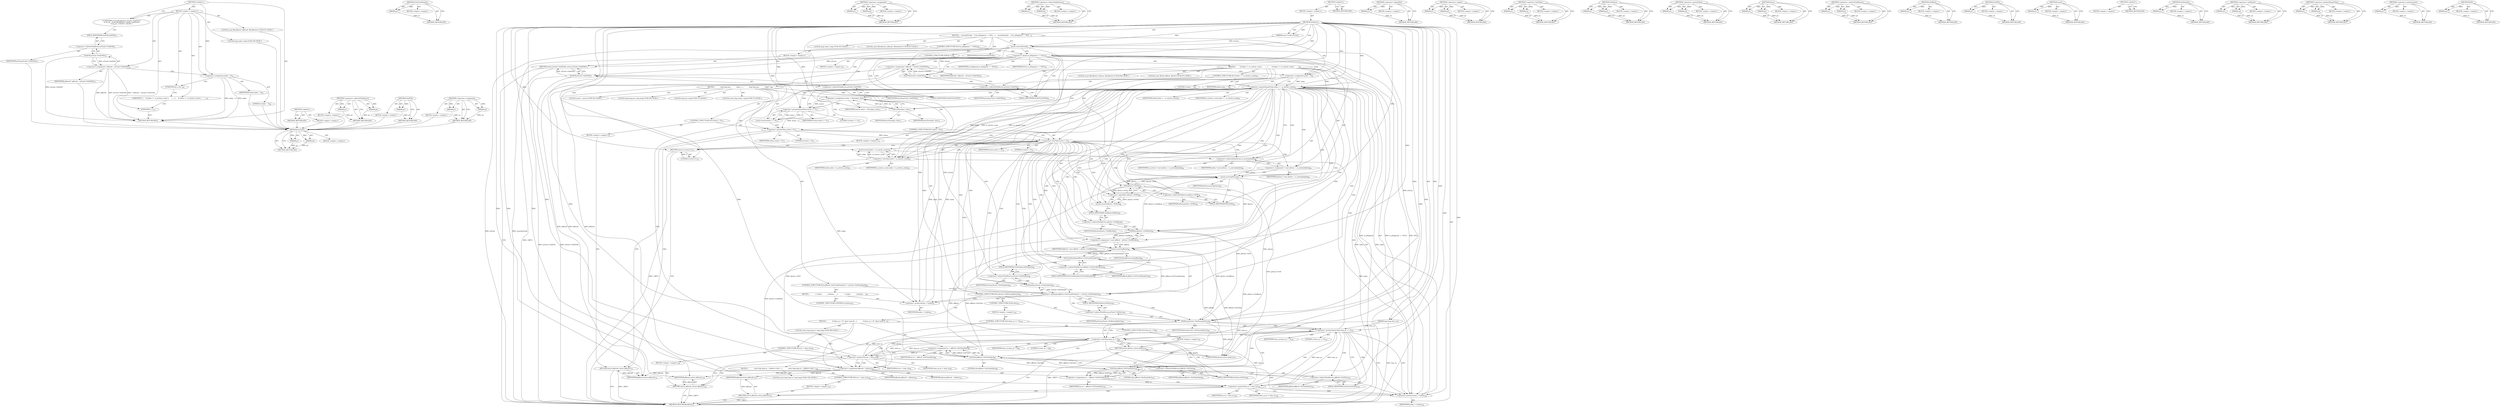 digraph "&lt;operator&gt;.assignment" {
vulnerable_280 [label=<(METHOD,GetTime)>];
vulnerable_281 [label=<(PARAM,p1)>];
vulnerable_282 [label=<(PARAM,p2)>];
vulnerable_283 [label=<(BLOCK,&lt;empty&gt;,&lt;empty&gt;)>];
vulnerable_284 [label=<(METHOD_RETURN,ANY)>];
vulnerable_263 [label=<(METHOD,GetTrackNumber)>];
vulnerable_264 [label=<(PARAM,p1)>];
vulnerable_265 [label=<(BLOCK,&lt;empty&gt;,&lt;empty&gt;)>];
vulnerable_266 [label=<(METHOD_RETURN,ANY)>];
vulnerable_216 [label=<(METHOD,&lt;operator&gt;.assignment)>];
vulnerable_217 [label=<(PARAM,p1)>];
vulnerable_218 [label=<(PARAM,p2)>];
vulnerable_219 [label=<(BLOCK,&lt;empty&gt;,&lt;empty&gt;)>];
vulnerable_220 [label=<(METHOD_RETURN,ANY)>];
vulnerable_241 [label=<(METHOD,&lt;operator&gt;.indirectIndexAccess)>];
vulnerable_242 [label=<(PARAM,p1)>];
vulnerable_243 [label=<(PARAM,p2)>];
vulnerable_244 [label=<(BLOCK,&lt;empty&gt;,&lt;empty&gt;)>];
vulnerable_245 [label=<(METHOD_RETURN,ANY)>];
vulnerable_6 [label=<(METHOD,&lt;global&gt;)<SUB>1</SUB>>];
vulnerable_7 [label=<(BLOCK,&lt;empty&gt;,&lt;empty&gt;)<SUB>1</SUB>>];
vulnerable_8 [label=<(METHOD,GetEntry)<SUB>1</SUB>>];
vulnerable_9 [label=<(PARAM,const Track* pTrack)<SUB>2</SUB>>];
vulnerable_10 [label=<(PARAM,long long time_ns)<SUB>3</SUB>>];
vulnerable_11 [label=<(BLOCK,{
    assert(pTrack);
    if (m_pSegment == NUL...,{
    assert(pTrack);
    if (m_pSegment == NUL...)<SUB>4</SUB>>];
vulnerable_12 [label=<(assert,assert(pTrack))<SUB>5</SUB>>];
vulnerable_13 [label=<(IDENTIFIER,pTrack,assert(pTrack))<SUB>5</SUB>>];
vulnerable_14 [label=<(CONTROL_STRUCTURE,IF,if (m_pSegment == NULL))<SUB>6</SUB>>];
vulnerable_15 [label=<(&lt;operator&gt;.equals,m_pSegment == NULL)<SUB>6</SUB>>];
vulnerable_16 [label=<(IDENTIFIER,m_pSegment,m_pSegment == NULL)<SUB>6</SUB>>];
vulnerable_17 [label=<(IDENTIFIER,NULL,m_pSegment == NULL)<SUB>6</SUB>>];
vulnerable_18 [label=<(BLOCK,&lt;empty&gt;,&lt;empty&gt;)<SUB>7</SUB>>];
vulnerable_19 [label=<(RETURN,return pTrack-&gt;GetEOS();,return pTrack-&gt;GetEOS();)<SUB>7</SUB>>];
vulnerable_20 [label=<(GetEOS,pTrack-&gt;GetEOS())<SUB>7</SUB>>];
vulnerable_21 [label=<(&lt;operator&gt;.indirectFieldAccess,pTrack-&gt;GetEOS)<SUB>7</SUB>>];
vulnerable_22 [label=<(IDENTIFIER,pTrack,pTrack-&gt;GetEOS())<SUB>7</SUB>>];
vulnerable_23 [label=<(FIELD_IDENTIFIER,GetEOS,GetEOS)<SUB>7</SUB>>];
vulnerable_24 [label="<(LOCAL,const BlockEntry* pResult: BlockEntry*)<SUB>61</SUB>>"];
vulnerable_25 [label=<(&lt;operator&gt;.assignment,* pResult = pTrack-&gt;GetEOS())<SUB>61</SUB>>];
vulnerable_26 [label=<(IDENTIFIER,pResult,* pResult = pTrack-&gt;GetEOS())<SUB>61</SUB>>];
vulnerable_27 [label=<(GetEOS,pTrack-&gt;GetEOS())<SUB>61</SUB>>];
vulnerable_28 [label=<(&lt;operator&gt;.indirectFieldAccess,pTrack-&gt;GetEOS)<SUB>61</SUB>>];
vulnerable_29 [label=<(IDENTIFIER,pTrack,pTrack-&gt;GetEOS())<SUB>61</SUB>>];
vulnerable_30 [label=<(FIELD_IDENTIFIER,GetEOS,GetEOS)<SUB>61</SUB>>];
vulnerable_31 [label="<(LOCAL,long index: long)<SUB>63</SUB>>"];
vulnerable_32 [label=<(&lt;operator&gt;.assignment,index = 0)<SUB>63</SUB>>];
vulnerable_33 [label=<(IDENTIFIER,index,index = 0)<SUB>63</SUB>>];
vulnerable_34 [label=<(LITERAL,0,index = 0)<SUB>63</SUB>>];
vulnerable_35 [label=<(CONTROL_STRUCTURE,FOR,for (;;))<SUB>65</SUB>>];
vulnerable_36 [label=<(BLOCK,&lt;empty&gt;,&lt;empty&gt;)<SUB>65</SUB>>];
vulnerable_37 [label=<(BLOCK,{
        if (index &gt;= m_entries_count)
       ...,{
        if (index &gt;= m_entries_count)
       ...)<SUB>66</SUB>>];
vulnerable_38 [label=<(CONTROL_STRUCTURE,IF,if (index &gt;= m_entries_count))<SUB>67</SUB>>];
vulnerable_39 [label=<(&lt;operator&gt;.greaterEqualsThan,index &gt;= m_entries_count)<SUB>67</SUB>>];
vulnerable_40 [label=<(IDENTIFIER,index,index &gt;= m_entries_count)<SUB>67</SUB>>];
vulnerable_41 [label=<(IDENTIFIER,m_entries_count,index &gt;= m_entries_count)<SUB>67</SUB>>];
vulnerable_42 [label=<(BLOCK,{
            long long pos;
            long l...,{
            long long pos;
            long l...)<SUB>68</SUB>>];
vulnerable_43 [label="<(LOCAL,long long pos: long long)<SUB>69</SUB>>"];
vulnerable_44 [label="<(LOCAL,long len: long)<SUB>70</SUB>>"];
vulnerable_45 [label="<(LOCAL,const long status: long)<SUB>72</SUB>>"];
vulnerable_46 [label=<(&lt;operator&gt;.assignment,status = Parse(pos, len))<SUB>72</SUB>>];
vulnerable_47 [label=<(IDENTIFIER,status,status = Parse(pos, len))<SUB>72</SUB>>];
vulnerable_48 [label=<(Parse,Parse(pos, len))<SUB>72</SUB>>];
vulnerable_49 [label=<(IDENTIFIER,pos,Parse(pos, len))<SUB>72</SUB>>];
vulnerable_50 [label=<(IDENTIFIER,len,Parse(pos, len))<SUB>72</SUB>>];
vulnerable_51 [label=<(assert,assert(status &gt;= 0))<SUB>73</SUB>>];
vulnerable_52 [label=<(&lt;operator&gt;.greaterEqualsThan,status &gt;= 0)<SUB>73</SUB>>];
vulnerable_53 [label=<(IDENTIFIER,status,status &gt;= 0)<SUB>73</SUB>>];
vulnerable_54 [label=<(LITERAL,0,status &gt;= 0)<SUB>73</SUB>>];
vulnerable_55 [label=<(CONTROL_STRUCTURE,IF,if (status &gt; 0))<SUB>75</SUB>>];
vulnerable_56 [label=<(&lt;operator&gt;.greaterThan,status &gt; 0)<SUB>75</SUB>>];
vulnerable_57 [label=<(IDENTIFIER,status,status &gt; 0)<SUB>75</SUB>>];
vulnerable_58 [label=<(LITERAL,0,status &gt; 0)<SUB>75</SUB>>];
vulnerable_59 [label=<(BLOCK,&lt;empty&gt;,&lt;empty&gt;)<SUB>76</SUB>>];
vulnerable_60 [label=<(RETURN,return pResult;,return pResult;)<SUB>76</SUB>>];
vulnerable_61 [label=<(IDENTIFIER,pResult,return pResult;)<SUB>76</SUB>>];
vulnerable_62 [label=<(CONTROL_STRUCTURE,IF,if (status &lt; 0))<SUB>78</SUB>>];
vulnerable_63 [label=<(&lt;operator&gt;.lessThan,status &lt; 0)<SUB>78</SUB>>];
vulnerable_64 [label=<(IDENTIFIER,status,status &lt; 0)<SUB>78</SUB>>];
vulnerable_65 [label=<(LITERAL,0,status &lt; 0)<SUB>78</SUB>>];
vulnerable_66 [label=<(BLOCK,&lt;empty&gt;,&lt;empty&gt;)<SUB>79</SUB>>];
vulnerable_67 [label=<(RETURN,return 0;,return 0;)<SUB>79</SUB>>];
vulnerable_68 [label=<(LITERAL,0,return 0;)<SUB>79</SUB>>];
vulnerable_69 [label="<(LOCAL,assert : assert)<SUB>81</SUB>>"];
vulnerable_70 [label=<(assert,assert(index &lt; m_entries_count))<SUB>82</SUB>>];
vulnerable_71 [label=<(&lt;operator&gt;.lessThan,index &lt; m_entries_count)<SUB>82</SUB>>];
vulnerable_72 [label=<(IDENTIFIER,index,index &lt; m_entries_count)<SUB>82</SUB>>];
vulnerable_73 [label=<(IDENTIFIER,m_entries_count,index &lt; m_entries_count)<SUB>82</SUB>>];
vulnerable_74 [label="<(LOCAL,const BlockEntry* pEntry: BlockEntry*)<SUB>84</SUB>>"];
vulnerable_75 [label=<(&lt;operator&gt;.assignment,* const pEntry = m_entries[index])<SUB>84</SUB>>];
vulnerable_76 [label=<(IDENTIFIER,pEntry,* const pEntry = m_entries[index])<SUB>84</SUB>>];
vulnerable_77 [label=<(&lt;operator&gt;.indirectIndexAccess,m_entries[index])<SUB>84</SUB>>];
vulnerable_78 [label=<(IDENTIFIER,m_entries,* const pEntry = m_entries[index])<SUB>84</SUB>>];
vulnerable_79 [label=<(IDENTIFIER,index,* const pEntry = m_entries[index])<SUB>84</SUB>>];
vulnerable_80 [label=<(assert,assert(pEntry))<SUB>85</SUB>>];
vulnerable_81 [label=<(IDENTIFIER,pEntry,assert(pEntry))<SUB>85</SUB>>];
vulnerable_82 [label=<(assert,assert(!pEntry-&gt;EOS()))<SUB>86</SUB>>];
vulnerable_83 [label=<(&lt;operator&gt;.logicalNot,!pEntry-&gt;EOS())<SUB>86</SUB>>];
vulnerable_84 [label=<(EOS,pEntry-&gt;EOS())<SUB>86</SUB>>];
vulnerable_85 [label=<(&lt;operator&gt;.indirectFieldAccess,pEntry-&gt;EOS)<SUB>86</SUB>>];
vulnerable_86 [label=<(IDENTIFIER,pEntry,pEntry-&gt;EOS())<SUB>86</SUB>>];
vulnerable_87 [label=<(FIELD_IDENTIFIER,EOS,EOS)<SUB>86</SUB>>];
vulnerable_88 [label="<(LOCAL,const Block* pBlock: Block*)<SUB>87</SUB>>"];
vulnerable_89 [label=<(&lt;operator&gt;.assignment,* const pBlock = pEntry-&gt;GetBlock())<SUB>87</SUB>>];
vulnerable_90 [label=<(IDENTIFIER,pBlock,* const pBlock = pEntry-&gt;GetBlock())<SUB>87</SUB>>];
vulnerable_91 [label=<(GetBlock,pEntry-&gt;GetBlock())<SUB>87</SUB>>];
vulnerable_92 [label=<(&lt;operator&gt;.indirectFieldAccess,pEntry-&gt;GetBlock)<SUB>87</SUB>>];
vulnerable_93 [label=<(IDENTIFIER,pEntry,pEntry-&gt;GetBlock())<SUB>87</SUB>>];
vulnerable_94 [label=<(FIELD_IDENTIFIER,GetBlock,GetBlock)<SUB>87</SUB>>];
vulnerable_95 [label=<(assert,assert(pBlock))<SUB>88</SUB>>];
vulnerable_96 [label=<(IDENTIFIER,pBlock,assert(pBlock))<SUB>88</SUB>>];
vulnerable_97 [label=<(CONTROL_STRUCTURE,IF,if (pBlock-&gt;GetTrackNumber() != pTrack-&gt;GetNumber()))<SUB>89</SUB>>];
vulnerable_98 [label=<(&lt;operator&gt;.notEquals,pBlock-&gt;GetTrackNumber() != pTrack-&gt;GetNumber())<SUB>89</SUB>>];
vulnerable_99 [label=<(GetTrackNumber,pBlock-&gt;GetTrackNumber())<SUB>89</SUB>>];
vulnerable_100 [label=<(&lt;operator&gt;.indirectFieldAccess,pBlock-&gt;GetTrackNumber)<SUB>89</SUB>>];
vulnerable_101 [label=<(IDENTIFIER,pBlock,pBlock-&gt;GetTrackNumber())<SUB>89</SUB>>];
vulnerable_102 [label=<(FIELD_IDENTIFIER,GetTrackNumber,GetTrackNumber)<SUB>89</SUB>>];
vulnerable_103 [label=<(GetNumber,pTrack-&gt;GetNumber())<SUB>89</SUB>>];
vulnerable_104 [label=<(&lt;operator&gt;.indirectFieldAccess,pTrack-&gt;GetNumber)<SUB>89</SUB>>];
vulnerable_105 [label=<(IDENTIFIER,pTrack,pTrack-&gt;GetNumber())<SUB>89</SUB>>];
vulnerable_106 [label=<(FIELD_IDENTIFIER,GetNumber,GetNumber)<SUB>89</SUB>>];
vulnerable_107 [label=<(BLOCK,{
            ++index;
            continue;
  ...,{
            ++index;
            continue;
  ...)<SUB>90</SUB>>];
vulnerable_108 [label=<(&lt;operator&gt;.preIncrement,++index)<SUB>91</SUB>>];
vulnerable_109 [label=<(IDENTIFIER,index,++index)<SUB>91</SUB>>];
vulnerable_110 [label=<(CONTROL_STRUCTURE,CONTINUE,continue;)<SUB>92</SUB>>];
vulnerable_111 [label=<(CONTROL_STRUCTURE,IF,if (pTrack-&gt;VetEntry(pEntry)))<SUB>94</SUB>>];
vulnerable_112 [label=<(VetEntry,pTrack-&gt;VetEntry(pEntry))<SUB>94</SUB>>];
vulnerable_113 [label=<(&lt;operator&gt;.indirectFieldAccess,pTrack-&gt;VetEntry)<SUB>94</SUB>>];
vulnerable_114 [label=<(IDENTIFIER,pTrack,pTrack-&gt;VetEntry(pEntry))<SUB>94</SUB>>];
vulnerable_115 [label=<(FIELD_IDENTIFIER,VetEntry,VetEntry)<SUB>94</SUB>>];
vulnerable_116 [label=<(IDENTIFIER,pEntry,pTrack-&gt;VetEntry(pEntry))<SUB>94</SUB>>];
vulnerable_117 [label=<(BLOCK,{
            if (time_ns &lt; 0)  //just want fir...,{
            if (time_ns &lt; 0)  //just want fir...)<SUB>95</SUB>>];
vulnerable_118 [label=<(CONTROL_STRUCTURE,IF,if (time_ns &lt; 0))<SUB>96</SUB>>];
vulnerable_119 [label=<(&lt;operator&gt;.lessThan,time_ns &lt; 0)<SUB>96</SUB>>];
vulnerable_120 [label=<(IDENTIFIER,time_ns,time_ns &lt; 0)<SUB>96</SUB>>];
vulnerable_121 [label=<(LITERAL,0,time_ns &lt; 0)<SUB>96</SUB>>];
vulnerable_122 [label=<(BLOCK,&lt;empty&gt;,&lt;empty&gt;)<SUB>97</SUB>>];
vulnerable_123 [label=<(RETURN,return pEntry;,return pEntry;)<SUB>97</SUB>>];
vulnerable_124 [label=<(IDENTIFIER,pEntry,return pEntry;)<SUB>97</SUB>>];
vulnerable_125 [label="<(LOCAL,const long long ns: long long)<SUB>98</SUB>>"];
vulnerable_126 [label=<(&lt;operator&gt;.assignment,ns = pBlock-&gt;GetTime(this))<SUB>98</SUB>>];
vulnerable_127 [label=<(IDENTIFIER,ns,ns = pBlock-&gt;GetTime(this))<SUB>98</SUB>>];
vulnerable_128 [label=<(GetTime,pBlock-&gt;GetTime(this))<SUB>98</SUB>>];
vulnerable_129 [label=<(&lt;operator&gt;.indirectFieldAccess,pBlock-&gt;GetTime)<SUB>98</SUB>>];
vulnerable_130 [label=<(IDENTIFIER,pBlock,pBlock-&gt;GetTime(this))<SUB>98</SUB>>];
vulnerable_131 [label=<(FIELD_IDENTIFIER,GetTime,GetTime)<SUB>98</SUB>>];
vulnerable_132 [label=<(LITERAL,this,pBlock-&gt;GetTime(this))<SUB>98</SUB>>];
vulnerable_133 [label=<(CONTROL_STRUCTURE,IF,if (ns &gt; time_ns))<SUB>99</SUB>>];
vulnerable_134 [label=<(&lt;operator&gt;.greaterThan,ns &gt; time_ns)<SUB>99</SUB>>];
vulnerable_135 [label=<(IDENTIFIER,ns,ns &gt; time_ns)<SUB>99</SUB>>];
vulnerable_136 [label=<(IDENTIFIER,time_ns,ns &gt; time_ns)<SUB>99</SUB>>];
vulnerable_137 [label=<(BLOCK,&lt;empty&gt;,&lt;empty&gt;)<SUB>100</SUB>>];
vulnerable_138 [label=<(RETURN,return pResult;,return pResult;)<SUB>100</SUB>>];
vulnerable_139 [label=<(IDENTIFIER,pResult,return pResult;)<SUB>100</SUB>>];
vulnerable_140 [label=<(&lt;operator&gt;.assignment,pResult = pEntry)<SUB>101</SUB>>];
vulnerable_141 [label=<(IDENTIFIER,pResult,pResult = pEntry)<SUB>101</SUB>>];
vulnerable_142 [label=<(IDENTIFIER,pEntry,pResult = pEntry)<SUB>101</SUB>>];
vulnerable_143 [label=<(CONTROL_STRUCTURE,ELSE,else)<SUB>103</SUB>>];
vulnerable_144 [label=<(BLOCK,&lt;empty&gt;,&lt;empty&gt;)<SUB>103</SUB>>];
vulnerable_145 [label=<(CONTROL_STRUCTURE,IF,if (time_ns &gt;= 0))<SUB>103</SUB>>];
vulnerable_146 [label=<(&lt;operator&gt;.greaterEqualsThan,time_ns &gt;= 0)<SUB>103</SUB>>];
vulnerable_147 [label=<(IDENTIFIER,time_ns,time_ns &gt;= 0)<SUB>103</SUB>>];
vulnerable_148 [label=<(LITERAL,0,time_ns &gt;= 0)<SUB>103</SUB>>];
vulnerable_149 [label=<(BLOCK,{
            const long long ns = pBlock-&gt;GetT...,{
            const long long ns = pBlock-&gt;GetT...)<SUB>104</SUB>>];
vulnerable_150 [label="<(LOCAL,const long long ns: long long)<SUB>105</SUB>>"];
vulnerable_151 [label=<(&lt;operator&gt;.assignment,ns = pBlock-&gt;GetTime(this))<SUB>105</SUB>>];
vulnerable_152 [label=<(IDENTIFIER,ns,ns = pBlock-&gt;GetTime(this))<SUB>105</SUB>>];
vulnerable_153 [label=<(GetTime,pBlock-&gt;GetTime(this))<SUB>105</SUB>>];
vulnerable_154 [label=<(&lt;operator&gt;.indirectFieldAccess,pBlock-&gt;GetTime)<SUB>105</SUB>>];
vulnerable_155 [label=<(IDENTIFIER,pBlock,pBlock-&gt;GetTime(this))<SUB>105</SUB>>];
vulnerable_156 [label=<(FIELD_IDENTIFIER,GetTime,GetTime)<SUB>105</SUB>>];
vulnerable_157 [label=<(LITERAL,this,pBlock-&gt;GetTime(this))<SUB>105</SUB>>];
vulnerable_158 [label=<(CONTROL_STRUCTURE,IF,if (ns &gt; time_ns))<SUB>106</SUB>>];
vulnerable_159 [label=<(&lt;operator&gt;.greaterThan,ns &gt; time_ns)<SUB>106</SUB>>];
vulnerable_160 [label=<(IDENTIFIER,ns,ns &gt; time_ns)<SUB>106</SUB>>];
vulnerable_161 [label=<(IDENTIFIER,time_ns,ns &gt; time_ns)<SUB>106</SUB>>];
vulnerable_162 [label=<(BLOCK,&lt;empty&gt;,&lt;empty&gt;)<SUB>107</SUB>>];
vulnerable_163 [label=<(RETURN,return pResult;,return pResult;)<SUB>107</SUB>>];
vulnerable_164 [label=<(IDENTIFIER,pResult,return pResult;)<SUB>107</SUB>>];
vulnerable_165 [label=<(&lt;operator&gt;.preIncrement,++index)<SUB>109</SUB>>];
vulnerable_166 [label=<(IDENTIFIER,index,++index)<SUB>109</SUB>>];
vulnerable_167 [label=<(METHOD_RETURN,BlockEntry)<SUB>1</SUB>>];
vulnerable_169 [label=<(METHOD_RETURN,ANY)<SUB>1</SUB>>];
vulnerable_246 [label=<(METHOD,&lt;operator&gt;.logicalNot)>];
vulnerable_247 [label=<(PARAM,p1)>];
vulnerable_248 [label=<(BLOCK,&lt;empty&gt;,&lt;empty&gt;)>];
vulnerable_249 [label=<(METHOD_RETURN,ANY)>];
vulnerable_202 [label=<(METHOD,&lt;operator&gt;.equals)>];
vulnerable_203 [label=<(PARAM,p1)>];
vulnerable_204 [label=<(PARAM,p2)>];
vulnerable_205 [label=<(BLOCK,&lt;empty&gt;,&lt;empty&gt;)>];
vulnerable_206 [label=<(METHOD_RETURN,ANY)>];
vulnerable_236 [label=<(METHOD,&lt;operator&gt;.lessThan)>];
vulnerable_237 [label=<(PARAM,p1)>];
vulnerable_238 [label=<(PARAM,p2)>];
vulnerable_239 [label=<(BLOCK,&lt;empty&gt;,&lt;empty&gt;)>];
vulnerable_240 [label=<(METHOD_RETURN,ANY)>];
vulnerable_275 [label=<(METHOD,VetEntry)>];
vulnerable_276 [label=<(PARAM,p1)>];
vulnerable_277 [label=<(PARAM,p2)>];
vulnerable_278 [label=<(BLOCK,&lt;empty&gt;,&lt;empty&gt;)>];
vulnerable_279 [label=<(METHOD_RETURN,ANY)>];
vulnerable_231 [label=<(METHOD,&lt;operator&gt;.greaterThan)>];
vulnerable_232 [label=<(PARAM,p1)>];
vulnerable_233 [label=<(PARAM,p2)>];
vulnerable_234 [label=<(BLOCK,&lt;empty&gt;,&lt;empty&gt;)>];
vulnerable_235 [label=<(METHOD_RETURN,ANY)>];
vulnerable_226 [label=<(METHOD,Parse)>];
vulnerable_227 [label=<(PARAM,p1)>];
vulnerable_228 [label=<(PARAM,p2)>];
vulnerable_229 [label=<(BLOCK,&lt;empty&gt;,&lt;empty&gt;)>];
vulnerable_230 [label=<(METHOD_RETURN,ANY)>];
vulnerable_211 [label=<(METHOD,&lt;operator&gt;.indirectFieldAccess)>];
vulnerable_212 [label=<(PARAM,p1)>];
vulnerable_213 [label=<(PARAM,p2)>];
vulnerable_214 [label=<(BLOCK,&lt;empty&gt;,&lt;empty&gt;)>];
vulnerable_215 [label=<(METHOD_RETURN,ANY)>];
vulnerable_254 [label=<(METHOD,GetBlock)>];
vulnerable_255 [label=<(PARAM,p1)>];
vulnerable_256 [label=<(BLOCK,&lt;empty&gt;,&lt;empty&gt;)>];
vulnerable_257 [label=<(METHOD_RETURN,ANY)>];
vulnerable_207 [label=<(METHOD,GetEOS)>];
vulnerable_208 [label=<(PARAM,p1)>];
vulnerable_209 [label=<(BLOCK,&lt;empty&gt;,&lt;empty&gt;)>];
vulnerable_210 [label=<(METHOD_RETURN,ANY)>];
vulnerable_198 [label=<(METHOD,assert)>];
vulnerable_199 [label=<(PARAM,p1)>];
vulnerable_200 [label=<(BLOCK,&lt;empty&gt;,&lt;empty&gt;)>];
vulnerable_201 [label=<(METHOD_RETURN,ANY)>];
vulnerable_192 [label=<(METHOD,&lt;global&gt;)<SUB>1</SUB>>];
vulnerable_193 [label=<(BLOCK,&lt;empty&gt;,&lt;empty&gt;)>];
vulnerable_194 [label=<(METHOD_RETURN,ANY)>];
vulnerable_267 [label=<(METHOD,GetNumber)>];
vulnerable_268 [label=<(PARAM,p1)>];
vulnerable_269 [label=<(BLOCK,&lt;empty&gt;,&lt;empty&gt;)>];
vulnerable_270 [label=<(METHOD_RETURN,ANY)>];
vulnerable_258 [label=<(METHOD,&lt;operator&gt;.notEquals)>];
vulnerable_259 [label=<(PARAM,p1)>];
vulnerable_260 [label=<(PARAM,p2)>];
vulnerable_261 [label=<(BLOCK,&lt;empty&gt;,&lt;empty&gt;)>];
vulnerable_262 [label=<(METHOD_RETURN,ANY)>];
vulnerable_221 [label=<(METHOD,&lt;operator&gt;.greaterEqualsThan)>];
vulnerable_222 [label=<(PARAM,p1)>];
vulnerable_223 [label=<(PARAM,p2)>];
vulnerable_224 [label=<(BLOCK,&lt;empty&gt;,&lt;empty&gt;)>];
vulnerable_225 [label=<(METHOD_RETURN,ANY)>];
vulnerable_271 [label=<(METHOD,&lt;operator&gt;.preIncrement)>];
vulnerable_272 [label=<(PARAM,p1)>];
vulnerable_273 [label=<(BLOCK,&lt;empty&gt;,&lt;empty&gt;)>];
vulnerable_274 [label=<(METHOD_RETURN,ANY)>];
vulnerable_250 [label=<(METHOD,EOS)>];
vulnerable_251 [label=<(PARAM,p1)>];
vulnerable_252 [label=<(BLOCK,&lt;empty&gt;,&lt;empty&gt;)>];
vulnerable_253 [label=<(METHOD_RETURN,ANY)>];
fixed_6 [label=<(METHOD,&lt;global&gt;)<SUB>1</SUB>>];
fixed_7 [label=<(BLOCK,&lt;empty&gt;,&lt;empty&gt;)<SUB>1</SUB>>];
fixed_8 [label="<(UNKNOWN,const BlockEntry* Cluster::GetEntry(
  if (m_pS...,const BlockEntry* Cluster::GetEntry(
  if (m_pS...)<SUB>1</SUB>>"];
fixed_9 [label="<(LOCAL,const BlockEntry* pResult: BlockEntry*)<SUB>57</SUB>>"];
fixed_10 [label=<(&lt;operator&gt;.assignment,* pResult = pTrack-&gt;GetEOS())<SUB>57</SUB>>];
fixed_11 [label=<(IDENTIFIER,pResult,* pResult = pTrack-&gt;GetEOS())<SUB>57</SUB>>];
fixed_12 [label=<(GetEOS,pTrack-&gt;GetEOS())<SUB>57</SUB>>];
fixed_13 [label=<(&lt;operator&gt;.indirectFieldAccess,pTrack-&gt;GetEOS)<SUB>57</SUB>>];
fixed_14 [label=<(IDENTIFIER,pTrack,pTrack-&gt;GetEOS())<SUB>57</SUB>>];
fixed_15 [label=<(FIELD_IDENTIFIER,GetEOS,GetEOS)<SUB>57</SUB>>];
fixed_16 [label="<(LOCAL,long index: long)<SUB>59</SUB>>"];
fixed_17 [label=<(&lt;operator&gt;.assignment,index = 0)<SUB>59</SUB>>];
fixed_18 [label=<(IDENTIFIER,index,index = 0)<SUB>59</SUB>>];
fixed_19 [label=<(LITERAL,0,index = 0)<SUB>59</SUB>>];
fixed_20 [label=<(UNKNOWN,for (;,for (;)<SUB>61</SUB>>];
fixed_21 [label=<(UNKNOWN,) {
    if (index &gt;= m_entries_count) {
      l...,) {
    if (index &gt;= m_entries_count) {
      l...)<SUB>61</SUB>>];
fixed_22 [label=<(UNKNOWN,},})<SUB>112</SUB>>];
fixed_23 [label=<(METHOD_RETURN,ANY)<SUB>1</SUB>>];
fixed_34 [label=<(METHOD,&lt;global&gt;)<SUB>1</SUB>>];
fixed_35 [label=<(BLOCK,&lt;empty&gt;,&lt;empty&gt;)>];
fixed_36 [label=<(METHOD_RETURN,ANY)>];
fixed_49 [label=<(METHOD,&lt;operator&gt;.indirectFieldAccess)>];
fixed_50 [label=<(PARAM,p1)>];
fixed_51 [label=<(PARAM,p2)>];
fixed_52 [label=<(BLOCK,&lt;empty&gt;,&lt;empty&gt;)>];
fixed_53 [label=<(METHOD_RETURN,ANY)>];
fixed_45 [label=<(METHOD,GetEOS)>];
fixed_46 [label=<(PARAM,p1)>];
fixed_47 [label=<(BLOCK,&lt;empty&gt;,&lt;empty&gt;)>];
fixed_48 [label=<(METHOD_RETURN,ANY)>];
fixed_40 [label=<(METHOD,&lt;operator&gt;.assignment)>];
fixed_41 [label=<(PARAM,p1)>];
fixed_42 [label=<(PARAM,p2)>];
fixed_43 [label=<(BLOCK,&lt;empty&gt;,&lt;empty&gt;)>];
fixed_44 [label=<(METHOD_RETURN,ANY)>];
vulnerable_280 -> vulnerable_281  [key=0, label="AST: "];
vulnerable_280 -> vulnerable_281  [key=1, label="DDG: "];
vulnerable_280 -> vulnerable_283  [key=0, label="AST: "];
vulnerable_280 -> vulnerable_282  [key=0, label="AST: "];
vulnerable_280 -> vulnerable_282  [key=1, label="DDG: "];
vulnerable_280 -> vulnerable_284  [key=0, label="AST: "];
vulnerable_280 -> vulnerable_284  [key=1, label="CFG: "];
vulnerable_281 -> vulnerable_284  [key=0, label="DDG: p1"];
vulnerable_282 -> vulnerable_284  [key=0, label="DDG: p2"];
vulnerable_263 -> vulnerable_264  [key=0, label="AST: "];
vulnerable_263 -> vulnerable_264  [key=1, label="DDG: "];
vulnerable_263 -> vulnerable_265  [key=0, label="AST: "];
vulnerable_263 -> vulnerable_266  [key=0, label="AST: "];
vulnerable_263 -> vulnerable_266  [key=1, label="CFG: "];
vulnerable_264 -> vulnerable_266  [key=0, label="DDG: p1"];
vulnerable_216 -> vulnerable_217  [key=0, label="AST: "];
vulnerable_216 -> vulnerable_217  [key=1, label="DDG: "];
vulnerable_216 -> vulnerable_219  [key=0, label="AST: "];
vulnerable_216 -> vulnerable_218  [key=0, label="AST: "];
vulnerable_216 -> vulnerable_218  [key=1, label="DDG: "];
vulnerable_216 -> vulnerable_220  [key=0, label="AST: "];
vulnerable_216 -> vulnerable_220  [key=1, label="CFG: "];
vulnerable_217 -> vulnerable_220  [key=0, label="DDG: p1"];
vulnerable_218 -> vulnerable_220  [key=0, label="DDG: p2"];
vulnerable_241 -> vulnerable_242  [key=0, label="AST: "];
vulnerable_241 -> vulnerable_242  [key=1, label="DDG: "];
vulnerable_241 -> vulnerable_244  [key=0, label="AST: "];
vulnerable_241 -> vulnerable_243  [key=0, label="AST: "];
vulnerable_241 -> vulnerable_243  [key=1, label="DDG: "];
vulnerable_241 -> vulnerable_245  [key=0, label="AST: "];
vulnerable_241 -> vulnerable_245  [key=1, label="CFG: "];
vulnerable_242 -> vulnerable_245  [key=0, label="DDG: p1"];
vulnerable_243 -> vulnerable_245  [key=0, label="DDG: p2"];
vulnerable_6 -> vulnerable_7  [key=0, label="AST: "];
vulnerable_6 -> vulnerable_169  [key=0, label="AST: "];
vulnerable_6 -> vulnerable_169  [key=1, label="CFG: "];
vulnerable_7 -> vulnerable_8  [key=0, label="AST: "];
vulnerable_8 -> vulnerable_9  [key=0, label="AST: "];
vulnerable_8 -> vulnerable_9  [key=1, label="DDG: "];
vulnerable_8 -> vulnerable_10  [key=0, label="AST: "];
vulnerable_8 -> vulnerable_10  [key=1, label="DDG: "];
vulnerable_8 -> vulnerable_11  [key=0, label="AST: "];
vulnerable_8 -> vulnerable_167  [key=0, label="AST: "];
vulnerable_8 -> vulnerable_12  [key=0, label="CFG: "];
vulnerable_8 -> vulnerable_12  [key=1, label="DDG: "];
vulnerable_8 -> vulnerable_32  [key=0, label="DDG: "];
vulnerable_8 -> vulnerable_15  [key=0, label="DDG: "];
vulnerable_8 -> vulnerable_80  [key=0, label="DDG: "];
vulnerable_8 -> vulnerable_95  [key=0, label="DDG: "];
vulnerable_8 -> vulnerable_165  [key=0, label="DDG: "];
vulnerable_8 -> vulnerable_39  [key=0, label="DDG: "];
vulnerable_8 -> vulnerable_112  [key=0, label="DDG: "];
vulnerable_8 -> vulnerable_140  [key=0, label="DDG: "];
vulnerable_8 -> vulnerable_108  [key=0, label="DDG: "];
vulnerable_8 -> vulnerable_48  [key=0, label="DDG: "];
vulnerable_8 -> vulnerable_52  [key=0, label="DDG: "];
vulnerable_8 -> vulnerable_56  [key=0, label="DDG: "];
vulnerable_8 -> vulnerable_63  [key=0, label="DDG: "];
vulnerable_8 -> vulnerable_67  [key=0, label="DDG: "];
vulnerable_8 -> vulnerable_71  [key=0, label="DDG: "];
vulnerable_8 -> vulnerable_119  [key=0, label="DDG: "];
vulnerable_8 -> vulnerable_128  [key=0, label="DDG: "];
vulnerable_8 -> vulnerable_134  [key=0, label="DDG: "];
vulnerable_8 -> vulnerable_61  [key=0, label="DDG: "];
vulnerable_8 -> vulnerable_68  [key=0, label="DDG: "];
vulnerable_8 -> vulnerable_124  [key=0, label="DDG: "];
vulnerable_8 -> vulnerable_139  [key=0, label="DDG: "];
vulnerable_8 -> vulnerable_146  [key=0, label="DDG: "];
vulnerable_8 -> vulnerable_153  [key=0, label="DDG: "];
vulnerable_8 -> vulnerable_159  [key=0, label="DDG: "];
vulnerable_8 -> vulnerable_164  [key=0, label="DDG: "];
vulnerable_9 -> vulnerable_12  [key=0, label="DDG: pTrack"];
vulnerable_10 -> vulnerable_167  [key=0, label="DDG: time_ns"];
vulnerable_10 -> vulnerable_119  [key=0, label="DDG: time_ns"];
vulnerable_10 -> vulnerable_146  [key=0, label="DDG: time_ns"];
vulnerable_11 -> vulnerable_12  [key=0, label="AST: "];
vulnerable_11 -> vulnerable_14  [key=0, label="AST: "];
vulnerable_11 -> vulnerable_24  [key=0, label="AST: "];
vulnerable_11 -> vulnerable_25  [key=0, label="AST: "];
vulnerable_11 -> vulnerable_31  [key=0, label="AST: "];
vulnerable_11 -> vulnerable_32  [key=0, label="AST: "];
vulnerable_11 -> vulnerable_35  [key=0, label="AST: "];
vulnerable_12 -> vulnerable_13  [key=0, label="AST: "];
vulnerable_12 -> vulnerable_15  [key=0, label="CFG: "];
vulnerable_12 -> vulnerable_167  [key=0, label="DDG: pTrack"];
vulnerable_12 -> vulnerable_167  [key=1, label="DDG: assert(pTrack)"];
vulnerable_12 -> vulnerable_27  [key=0, label="DDG: pTrack"];
vulnerable_12 -> vulnerable_20  [key=0, label="DDG: pTrack"];
vulnerable_12 -> vulnerable_112  [key=0, label="DDG: pTrack"];
vulnerable_12 -> vulnerable_103  [key=0, label="DDG: pTrack"];
vulnerable_14 -> vulnerable_15  [key=0, label="AST: "];
vulnerable_14 -> vulnerable_18  [key=0, label="AST: "];
vulnerable_15 -> vulnerable_16  [key=0, label="AST: "];
vulnerable_15 -> vulnerable_17  [key=0, label="AST: "];
vulnerable_15 -> vulnerable_23  [key=0, label="CFG: "];
vulnerable_15 -> vulnerable_23  [key=1, label="CDG: "];
vulnerable_15 -> vulnerable_30  [key=0, label="CFG: "];
vulnerable_15 -> vulnerable_30  [key=1, label="CDG: "];
vulnerable_15 -> vulnerable_167  [key=0, label="DDG: m_pSegment"];
vulnerable_15 -> vulnerable_167  [key=1, label="DDG: m_pSegment == NULL"];
vulnerable_15 -> vulnerable_167  [key=2, label="DDG: NULL"];
vulnerable_15 -> vulnerable_21  [key=0, label="CDG: "];
vulnerable_15 -> vulnerable_19  [key=0, label="CDG: "];
vulnerable_15 -> vulnerable_20  [key=0, label="CDG: "];
vulnerable_15 -> vulnerable_25  [key=0, label="CDG: "];
vulnerable_15 -> vulnerable_27  [key=0, label="CDG: "];
vulnerable_15 -> vulnerable_32  [key=0, label="CDG: "];
vulnerable_15 -> vulnerable_28  [key=0, label="CDG: "];
vulnerable_15 -> vulnerable_39  [key=0, label="CDG: "];
vulnerable_18 -> vulnerable_19  [key=0, label="AST: "];
vulnerable_19 -> vulnerable_20  [key=0, label="AST: "];
vulnerable_19 -> vulnerable_167  [key=0, label="CFG: "];
vulnerable_19 -> vulnerable_167  [key=1, label="DDG: &lt;RET&gt;"];
vulnerable_20 -> vulnerable_21  [key=0, label="AST: "];
vulnerable_20 -> vulnerable_19  [key=0, label="CFG: "];
vulnerable_20 -> vulnerable_19  [key=1, label="DDG: pTrack-&gt;GetEOS()"];
vulnerable_20 -> vulnerable_167  [key=0, label="DDG: pTrack-&gt;GetEOS"];
vulnerable_20 -> vulnerable_167  [key=1, label="DDG: pTrack-&gt;GetEOS()"];
vulnerable_21 -> vulnerable_22  [key=0, label="AST: "];
vulnerable_21 -> vulnerable_23  [key=0, label="AST: "];
vulnerable_21 -> vulnerable_20  [key=0, label="CFG: "];
vulnerable_23 -> vulnerable_21  [key=0, label="CFG: "];
vulnerable_25 -> vulnerable_26  [key=0, label="AST: "];
vulnerable_25 -> vulnerable_27  [key=0, label="AST: "];
vulnerable_25 -> vulnerable_32  [key=0, label="CFG: "];
vulnerable_25 -> vulnerable_61  [key=0, label="DDG: pResult"];
vulnerable_25 -> vulnerable_139  [key=0, label="DDG: pResult"];
vulnerable_25 -> vulnerable_164  [key=0, label="DDG: pResult"];
vulnerable_27 -> vulnerable_28  [key=0, label="AST: "];
vulnerable_27 -> vulnerable_25  [key=0, label="CFG: "];
vulnerable_27 -> vulnerable_25  [key=1, label="DDG: pTrack-&gt;GetEOS"];
vulnerable_28 -> vulnerable_29  [key=0, label="AST: "];
vulnerable_28 -> vulnerable_30  [key=0, label="AST: "];
vulnerable_28 -> vulnerable_27  [key=0, label="CFG: "];
vulnerable_30 -> vulnerable_28  [key=0, label="CFG: "];
vulnerable_32 -> vulnerable_33  [key=0, label="AST: "];
vulnerable_32 -> vulnerable_34  [key=0, label="AST: "];
vulnerable_32 -> vulnerable_39  [key=0, label="CFG: "];
vulnerable_32 -> vulnerable_39  [key=1, label="DDG: index"];
vulnerable_35 -> vulnerable_36  [key=0, label="AST: "];
vulnerable_35 -> vulnerable_37  [key=0, label="AST: "];
vulnerable_37 -> vulnerable_38  [key=0, label="AST: "];
vulnerable_37 -> vulnerable_74  [key=0, label="AST: "];
vulnerable_37 -> vulnerable_75  [key=0, label="AST: "];
vulnerable_37 -> vulnerable_80  [key=0, label="AST: "];
vulnerable_37 -> vulnerable_82  [key=0, label="AST: "];
vulnerable_37 -> vulnerable_88  [key=0, label="AST: "];
vulnerable_37 -> vulnerable_89  [key=0, label="AST: "];
vulnerable_37 -> vulnerable_95  [key=0, label="AST: "];
vulnerable_37 -> vulnerable_97  [key=0, label="AST: "];
vulnerable_37 -> vulnerable_111  [key=0, label="AST: "];
vulnerable_37 -> vulnerable_165  [key=0, label="AST: "];
vulnerable_38 -> vulnerable_39  [key=0, label="AST: "];
vulnerable_38 -> vulnerable_42  [key=0, label="AST: "];
vulnerable_39 -> vulnerable_40  [key=0, label="AST: "];
vulnerable_39 -> vulnerable_41  [key=0, label="AST: "];
vulnerable_39 -> vulnerable_48  [key=0, label="CFG: "];
vulnerable_39 -> vulnerable_48  [key=1, label="CDG: "];
vulnerable_39 -> vulnerable_77  [key=0, label="CFG: "];
vulnerable_39 -> vulnerable_77  [key=1, label="CDG: "];
vulnerable_39 -> vulnerable_165  [key=0, label="DDG: index"];
vulnerable_39 -> vulnerable_108  [key=0, label="DDG: index"];
vulnerable_39 -> vulnerable_71  [key=0, label="DDG: index"];
vulnerable_39 -> vulnerable_71  [key=1, label="DDG: m_entries_count"];
vulnerable_39 -> vulnerable_94  [key=0, label="CDG: "];
vulnerable_39 -> vulnerable_51  [key=0, label="CDG: "];
vulnerable_39 -> vulnerable_98  [key=0, label="CDG: "];
vulnerable_39 -> vulnerable_75  [key=0, label="CDG: "];
vulnerable_39 -> vulnerable_52  [key=0, label="CDG: "];
vulnerable_39 -> vulnerable_84  [key=0, label="CDG: "];
vulnerable_39 -> vulnerable_102  [key=0, label="CDG: "];
vulnerable_39 -> vulnerable_85  [key=0, label="CDG: "];
vulnerable_39 -> vulnerable_103  [key=0, label="CDG: "];
vulnerable_39 -> vulnerable_56  [key=0, label="CDG: "];
vulnerable_39 -> vulnerable_104  [key=0, label="CDG: "];
vulnerable_39 -> vulnerable_95  [key=0, label="CDG: "];
vulnerable_39 -> vulnerable_92  [key=0, label="CDG: "];
vulnerable_39 -> vulnerable_87  [key=0, label="CDG: "];
vulnerable_39 -> vulnerable_91  [key=0, label="CDG: "];
vulnerable_39 -> vulnerable_80  [key=0, label="CDG: "];
vulnerable_39 -> vulnerable_100  [key=0, label="CDG: "];
vulnerable_39 -> vulnerable_89  [key=0, label="CDG: "];
vulnerable_39 -> vulnerable_99  [key=0, label="CDG: "];
vulnerable_39 -> vulnerable_46  [key=0, label="CDG: "];
vulnerable_39 -> vulnerable_106  [key=0, label="CDG: "];
vulnerable_39 -> vulnerable_82  [key=0, label="CDG: "];
vulnerable_39 -> vulnerable_83  [key=0, label="CDG: "];
vulnerable_42 -> vulnerable_43  [key=0, label="AST: "];
vulnerable_42 -> vulnerable_44  [key=0, label="AST: "];
vulnerable_42 -> vulnerable_45  [key=0, label="AST: "];
vulnerable_42 -> vulnerable_46  [key=0, label="AST: "];
vulnerable_42 -> vulnerable_51  [key=0, label="AST: "];
vulnerable_42 -> vulnerable_55  [key=0, label="AST: "];
vulnerable_42 -> vulnerable_62  [key=0, label="AST: "];
vulnerable_42 -> vulnerable_69  [key=0, label="AST: "];
vulnerable_42 -> vulnerable_70  [key=0, label="AST: "];
vulnerable_46 -> vulnerable_47  [key=0, label="AST: "];
vulnerable_46 -> vulnerable_48  [key=0, label="AST: "];
vulnerable_46 -> vulnerable_52  [key=0, label="CFG: "];
vulnerable_46 -> vulnerable_52  [key=1, label="DDG: status"];
vulnerable_48 -> vulnerable_49  [key=0, label="AST: "];
vulnerable_48 -> vulnerable_50  [key=0, label="AST: "];
vulnerable_48 -> vulnerable_46  [key=0, label="CFG: "];
vulnerable_48 -> vulnerable_46  [key=1, label="DDG: pos"];
vulnerable_48 -> vulnerable_46  [key=2, label="DDG: len"];
vulnerable_51 -> vulnerable_52  [key=0, label="AST: "];
vulnerable_51 -> vulnerable_56  [key=0, label="CFG: "];
vulnerable_52 -> vulnerable_53  [key=0, label="AST: "];
vulnerable_52 -> vulnerable_54  [key=0, label="AST: "];
vulnerable_52 -> vulnerable_51  [key=0, label="CFG: "];
vulnerable_52 -> vulnerable_51  [key=1, label="DDG: status"];
vulnerable_52 -> vulnerable_51  [key=2, label="DDG: 0"];
vulnerable_52 -> vulnerable_56  [key=0, label="DDG: status"];
vulnerable_55 -> vulnerable_56  [key=0, label="AST: "];
vulnerable_55 -> vulnerable_59  [key=0, label="AST: "];
vulnerable_56 -> vulnerable_57  [key=0, label="AST: "];
vulnerable_56 -> vulnerable_58  [key=0, label="AST: "];
vulnerable_56 -> vulnerable_60  [key=0, label="CFG: "];
vulnerable_56 -> vulnerable_60  [key=1, label="CDG: "];
vulnerable_56 -> vulnerable_63  [key=0, label="CFG: "];
vulnerable_56 -> vulnerable_63  [key=1, label="DDG: status"];
vulnerable_56 -> vulnerable_63  [key=2, label="CDG: "];
vulnerable_59 -> vulnerable_60  [key=0, label="AST: "];
vulnerable_60 -> vulnerable_61  [key=0, label="AST: "];
vulnerable_60 -> vulnerable_167  [key=0, label="CFG: "];
vulnerable_60 -> vulnerable_167  [key=1, label="DDG: &lt;RET&gt;"];
vulnerable_61 -> vulnerable_60  [key=0, label="DDG: pResult"];
vulnerable_62 -> vulnerable_63  [key=0, label="AST: "];
vulnerable_62 -> vulnerable_66  [key=0, label="AST: "];
vulnerable_63 -> vulnerable_64  [key=0, label="AST: "];
vulnerable_63 -> vulnerable_65  [key=0, label="AST: "];
vulnerable_63 -> vulnerable_67  [key=0, label="CFG: "];
vulnerable_63 -> vulnerable_67  [key=1, label="CDG: "];
vulnerable_63 -> vulnerable_71  [key=0, label="CFG: "];
vulnerable_63 -> vulnerable_71  [key=1, label="CDG: "];
vulnerable_63 -> vulnerable_94  [key=0, label="CDG: "];
vulnerable_63 -> vulnerable_77  [key=0, label="CDG: "];
vulnerable_63 -> vulnerable_98  [key=0, label="CDG: "];
vulnerable_63 -> vulnerable_75  [key=0, label="CDG: "];
vulnerable_63 -> vulnerable_84  [key=0, label="CDG: "];
vulnerable_63 -> vulnerable_102  [key=0, label="CDG: "];
vulnerable_63 -> vulnerable_85  [key=0, label="CDG: "];
vulnerable_63 -> vulnerable_103  [key=0, label="CDG: "];
vulnerable_63 -> vulnerable_104  [key=0, label="CDG: "];
vulnerable_63 -> vulnerable_95  [key=0, label="CDG: "];
vulnerable_63 -> vulnerable_92  [key=0, label="CDG: "];
vulnerable_63 -> vulnerable_87  [key=0, label="CDG: "];
vulnerable_63 -> vulnerable_91  [key=0, label="CDG: "];
vulnerable_63 -> vulnerable_80  [key=0, label="CDG: "];
vulnerable_63 -> vulnerable_100  [key=0, label="CDG: "];
vulnerable_63 -> vulnerable_70  [key=0, label="CDG: "];
vulnerable_63 -> vulnerable_89  [key=0, label="CDG: "];
vulnerable_63 -> vulnerable_99  [key=0, label="CDG: "];
vulnerable_63 -> vulnerable_106  [key=0, label="CDG: "];
vulnerable_63 -> vulnerable_82  [key=0, label="CDG: "];
vulnerable_63 -> vulnerable_83  [key=0, label="CDG: "];
vulnerable_66 -> vulnerable_67  [key=0, label="AST: "];
vulnerable_67 -> vulnerable_68  [key=0, label="AST: "];
vulnerable_67 -> vulnerable_167  [key=0, label="CFG: "];
vulnerable_67 -> vulnerable_167  [key=1, label="DDG: &lt;RET&gt;"];
vulnerable_68 -> vulnerable_67  [key=0, label="DDG: 0"];
vulnerable_70 -> vulnerable_71  [key=0, label="AST: "];
vulnerable_70 -> vulnerable_77  [key=0, label="CFG: "];
vulnerable_71 -> vulnerable_72  [key=0, label="AST: "];
vulnerable_71 -> vulnerable_73  [key=0, label="AST: "];
vulnerable_71 -> vulnerable_70  [key=0, label="CFG: "];
vulnerable_71 -> vulnerable_70  [key=1, label="DDG: index"];
vulnerable_71 -> vulnerable_70  [key=2, label="DDG: m_entries_count"];
vulnerable_71 -> vulnerable_165  [key=0, label="DDG: index"];
vulnerable_71 -> vulnerable_39  [key=0, label="DDG: m_entries_count"];
vulnerable_71 -> vulnerable_108  [key=0, label="DDG: index"];
vulnerable_75 -> vulnerable_76  [key=0, label="AST: "];
vulnerable_75 -> vulnerable_77  [key=0, label="AST: "];
vulnerable_75 -> vulnerable_80  [key=0, label="CFG: "];
vulnerable_75 -> vulnerable_80  [key=1, label="DDG: pEntry"];
vulnerable_77 -> vulnerable_78  [key=0, label="AST: "];
vulnerable_77 -> vulnerable_79  [key=0, label="AST: "];
vulnerable_77 -> vulnerable_75  [key=0, label="CFG: "];
vulnerable_80 -> vulnerable_81  [key=0, label="AST: "];
vulnerable_80 -> vulnerable_87  [key=0, label="CFG: "];
vulnerable_80 -> vulnerable_91  [key=0, label="DDG: pEntry"];
vulnerable_80 -> vulnerable_112  [key=0, label="DDG: pEntry"];
vulnerable_80 -> vulnerable_84  [key=0, label="DDG: pEntry"];
vulnerable_82 -> vulnerable_83  [key=0, label="AST: "];
vulnerable_82 -> vulnerable_94  [key=0, label="CFG: "];
vulnerable_83 -> vulnerable_84  [key=0, label="AST: "];
vulnerable_83 -> vulnerable_82  [key=0, label="CFG: "];
vulnerable_83 -> vulnerable_82  [key=1, label="DDG: pEntry-&gt;EOS()"];
vulnerable_84 -> vulnerable_85  [key=0, label="AST: "];
vulnerable_84 -> vulnerable_83  [key=0, label="CFG: "];
vulnerable_84 -> vulnerable_83  [key=1, label="DDG: pEntry-&gt;EOS"];
vulnerable_84 -> vulnerable_80  [key=0, label="DDG: pEntry-&gt;EOS"];
vulnerable_84 -> vulnerable_112  [key=0, label="DDG: pEntry-&gt;EOS"];
vulnerable_84 -> vulnerable_140  [key=0, label="DDG: pEntry-&gt;EOS"];
vulnerable_84 -> vulnerable_124  [key=0, label="DDG: pEntry-&gt;EOS"];
vulnerable_85 -> vulnerable_86  [key=0, label="AST: "];
vulnerable_85 -> vulnerable_87  [key=0, label="AST: "];
vulnerable_85 -> vulnerable_84  [key=0, label="CFG: "];
vulnerable_87 -> vulnerable_85  [key=0, label="CFG: "];
vulnerable_89 -> vulnerable_90  [key=0, label="AST: "];
vulnerable_89 -> vulnerable_91  [key=0, label="AST: "];
vulnerable_89 -> vulnerable_95  [key=0, label="CFG: "];
vulnerable_89 -> vulnerable_95  [key=1, label="DDG: pBlock"];
vulnerable_91 -> vulnerable_92  [key=0, label="AST: "];
vulnerable_91 -> vulnerable_89  [key=0, label="CFG: "];
vulnerable_91 -> vulnerable_89  [key=1, label="DDG: pEntry-&gt;GetBlock"];
vulnerable_91 -> vulnerable_80  [key=0, label="DDG: pEntry-&gt;GetBlock"];
vulnerable_91 -> vulnerable_112  [key=0, label="DDG: pEntry-&gt;GetBlock"];
vulnerable_91 -> vulnerable_140  [key=0, label="DDG: pEntry-&gt;GetBlock"];
vulnerable_91 -> vulnerable_124  [key=0, label="DDG: pEntry-&gt;GetBlock"];
vulnerable_92 -> vulnerable_93  [key=0, label="AST: "];
vulnerable_92 -> vulnerable_94  [key=0, label="AST: "];
vulnerable_92 -> vulnerable_91  [key=0, label="CFG: "];
vulnerable_94 -> vulnerable_92  [key=0, label="CFG: "];
vulnerable_95 -> vulnerable_96  [key=0, label="AST: "];
vulnerable_95 -> vulnerable_102  [key=0, label="CFG: "];
vulnerable_95 -> vulnerable_99  [key=0, label="DDG: pBlock"];
vulnerable_95 -> vulnerable_128  [key=0, label="DDG: pBlock"];
vulnerable_95 -> vulnerable_153  [key=0, label="DDG: pBlock"];
vulnerable_97 -> vulnerable_98  [key=0, label="AST: "];
vulnerable_97 -> vulnerable_107  [key=0, label="AST: "];
vulnerable_98 -> vulnerable_99  [key=0, label="AST: "];
vulnerable_98 -> vulnerable_103  [key=0, label="AST: "];
vulnerable_98 -> vulnerable_108  [key=0, label="CFG: "];
vulnerable_98 -> vulnerable_108  [key=1, label="CDG: "];
vulnerable_98 -> vulnerable_115  [key=0, label="CFG: "];
vulnerable_98 -> vulnerable_115  [key=1, label="CDG: "];
vulnerable_98 -> vulnerable_113  [key=0, label="CDG: "];
vulnerable_98 -> vulnerable_112  [key=0, label="CDG: "];
vulnerable_98 -> vulnerable_39  [key=0, label="CDG: "];
vulnerable_99 -> vulnerable_100  [key=0, label="AST: "];
vulnerable_99 -> vulnerable_106  [key=0, label="CFG: "];
vulnerable_99 -> vulnerable_95  [key=0, label="DDG: pBlock-&gt;GetTrackNumber"];
vulnerable_99 -> vulnerable_98  [key=0, label="DDG: pBlock-&gt;GetTrackNumber"];
vulnerable_100 -> vulnerable_101  [key=0, label="AST: "];
vulnerable_100 -> vulnerable_102  [key=0, label="AST: "];
vulnerable_100 -> vulnerable_99  [key=0, label="CFG: "];
vulnerable_102 -> vulnerable_100  [key=0, label="CFG: "];
vulnerable_103 -> vulnerable_104  [key=0, label="AST: "];
vulnerable_103 -> vulnerable_98  [key=0, label="CFG: "];
vulnerable_103 -> vulnerable_98  [key=1, label="DDG: pTrack-&gt;GetNumber"];
vulnerable_104 -> vulnerable_105  [key=0, label="AST: "];
vulnerable_104 -> vulnerable_106  [key=0, label="AST: "];
vulnerable_104 -> vulnerable_103  [key=0, label="CFG: "];
vulnerable_106 -> vulnerable_104  [key=0, label="CFG: "];
vulnerable_107 -> vulnerable_108  [key=0, label="AST: "];
vulnerable_107 -> vulnerable_110  [key=0, label="AST: "];
vulnerable_108 -> vulnerable_109  [key=0, label="AST: "];
vulnerable_108 -> vulnerable_39  [key=0, label="CFG: "];
vulnerable_108 -> vulnerable_39  [key=1, label="DDG: index"];
vulnerable_111 -> vulnerable_112  [key=0, label="AST: "];
vulnerable_111 -> vulnerable_117  [key=0, label="AST: "];
vulnerable_111 -> vulnerable_143  [key=0, label="AST: "];
vulnerable_112 -> vulnerable_113  [key=0, label="AST: "];
vulnerable_112 -> vulnerable_116  [key=0, label="AST: "];
vulnerable_112 -> vulnerable_119  [key=0, label="CFG: "];
vulnerable_112 -> vulnerable_119  [key=1, label="CDG: "];
vulnerable_112 -> vulnerable_146  [key=0, label="CFG: "];
vulnerable_112 -> vulnerable_146  [key=1, label="CDG: "];
vulnerable_112 -> vulnerable_140  [key=0, label="DDG: pEntry"];
vulnerable_112 -> vulnerable_124  [key=0, label="DDG: pEntry"];
vulnerable_113 -> vulnerable_114  [key=0, label="AST: "];
vulnerable_113 -> vulnerable_115  [key=0, label="AST: "];
vulnerable_113 -> vulnerable_112  [key=0, label="CFG: "];
vulnerable_115 -> vulnerable_113  [key=0, label="CFG: "];
vulnerable_117 -> vulnerable_118  [key=0, label="AST: "];
vulnerable_117 -> vulnerable_125  [key=0, label="AST: "];
vulnerable_117 -> vulnerable_126  [key=0, label="AST: "];
vulnerable_117 -> vulnerable_133  [key=0, label="AST: "];
vulnerable_117 -> vulnerable_140  [key=0, label="AST: "];
vulnerable_118 -> vulnerable_119  [key=0, label="AST: "];
vulnerable_118 -> vulnerable_122  [key=0, label="AST: "];
vulnerable_119 -> vulnerable_120  [key=0, label="AST: "];
vulnerable_119 -> vulnerable_121  [key=0, label="AST: "];
vulnerable_119 -> vulnerable_123  [key=0, label="CFG: "];
vulnerable_119 -> vulnerable_123  [key=1, label="CDG: "];
vulnerable_119 -> vulnerable_131  [key=0, label="CFG: "];
vulnerable_119 -> vulnerable_131  [key=1, label="CDG: "];
vulnerable_119 -> vulnerable_134  [key=0, label="DDG: time_ns"];
vulnerable_119 -> vulnerable_134  [key=1, label="CDG: "];
vulnerable_119 -> vulnerable_128  [key=0, label="CDG: "];
vulnerable_119 -> vulnerable_129  [key=0, label="CDG: "];
vulnerable_119 -> vulnerable_126  [key=0, label="CDG: "];
vulnerable_122 -> vulnerable_123  [key=0, label="AST: "];
vulnerable_123 -> vulnerable_124  [key=0, label="AST: "];
vulnerable_123 -> vulnerable_167  [key=0, label="CFG: "];
vulnerable_123 -> vulnerable_167  [key=1, label="DDG: &lt;RET&gt;"];
vulnerable_124 -> vulnerable_123  [key=0, label="DDG: pEntry"];
vulnerable_126 -> vulnerable_127  [key=0, label="AST: "];
vulnerable_126 -> vulnerable_128  [key=0, label="AST: "];
vulnerable_126 -> vulnerable_134  [key=0, label="CFG: "];
vulnerable_126 -> vulnerable_134  [key=1, label="DDG: ns"];
vulnerable_128 -> vulnerable_129  [key=0, label="AST: "];
vulnerable_128 -> vulnerable_132  [key=0, label="AST: "];
vulnerable_128 -> vulnerable_126  [key=0, label="CFG: "];
vulnerable_128 -> vulnerable_126  [key=1, label="DDG: pBlock-&gt;GetTime"];
vulnerable_128 -> vulnerable_126  [key=2, label="DDG: this"];
vulnerable_128 -> vulnerable_95  [key=0, label="DDG: pBlock-&gt;GetTime"];
vulnerable_128 -> vulnerable_153  [key=0, label="DDG: pBlock-&gt;GetTime"];
vulnerable_129 -> vulnerable_130  [key=0, label="AST: "];
vulnerable_129 -> vulnerable_131  [key=0, label="AST: "];
vulnerable_129 -> vulnerable_128  [key=0, label="CFG: "];
vulnerable_131 -> vulnerable_129  [key=0, label="CFG: "];
vulnerable_133 -> vulnerable_134  [key=0, label="AST: "];
vulnerable_133 -> vulnerable_137  [key=0, label="AST: "];
vulnerable_134 -> vulnerable_135  [key=0, label="AST: "];
vulnerable_134 -> vulnerable_136  [key=0, label="AST: "];
vulnerable_134 -> vulnerable_138  [key=0, label="CFG: "];
vulnerable_134 -> vulnerable_138  [key=1, label="CDG: "];
vulnerable_134 -> vulnerable_140  [key=0, label="CFG: "];
vulnerable_134 -> vulnerable_140  [key=1, label="CDG: "];
vulnerable_134 -> vulnerable_119  [key=0, label="DDG: time_ns"];
vulnerable_134 -> vulnerable_146  [key=0, label="DDG: time_ns"];
vulnerable_134 -> vulnerable_165  [key=0, label="CDG: "];
vulnerable_134 -> vulnerable_39  [key=0, label="CDG: "];
vulnerable_137 -> vulnerable_138  [key=0, label="AST: "];
vulnerable_138 -> vulnerable_139  [key=0, label="AST: "];
vulnerable_138 -> vulnerable_167  [key=0, label="CFG: "];
vulnerable_138 -> vulnerable_167  [key=1, label="DDG: &lt;RET&gt;"];
vulnerable_139 -> vulnerable_138  [key=0, label="DDG: pResult"];
vulnerable_140 -> vulnerable_141  [key=0, label="AST: "];
vulnerable_140 -> vulnerable_142  [key=0, label="AST: "];
vulnerable_140 -> vulnerable_165  [key=0, label="CFG: "];
vulnerable_140 -> vulnerable_61  [key=0, label="DDG: pResult"];
vulnerable_140 -> vulnerable_139  [key=0, label="DDG: pResult"];
vulnerable_140 -> vulnerable_164  [key=0, label="DDG: pResult"];
vulnerable_143 -> vulnerable_144  [key=0, label="AST: "];
vulnerable_144 -> vulnerable_145  [key=0, label="AST: "];
vulnerable_145 -> vulnerable_146  [key=0, label="AST: "];
vulnerable_145 -> vulnerable_149  [key=0, label="AST: "];
vulnerable_146 -> vulnerable_147  [key=0, label="AST: "];
vulnerable_146 -> vulnerable_148  [key=0, label="AST: "];
vulnerable_146 -> vulnerable_156  [key=0, label="CFG: "];
vulnerable_146 -> vulnerable_156  [key=1, label="CDG: "];
vulnerable_146 -> vulnerable_165  [key=0, label="CFG: "];
vulnerable_146 -> vulnerable_165  [key=1, label="CDG: "];
vulnerable_146 -> vulnerable_119  [key=0, label="DDG: time_ns"];
vulnerable_146 -> vulnerable_159  [key=0, label="DDG: time_ns"];
vulnerable_146 -> vulnerable_159  [key=1, label="CDG: "];
vulnerable_146 -> vulnerable_154  [key=0, label="CDG: "];
vulnerable_146 -> vulnerable_151  [key=0, label="CDG: "];
vulnerable_146 -> vulnerable_153  [key=0, label="CDG: "];
vulnerable_146 -> vulnerable_39  [key=0, label="CDG: "];
vulnerable_149 -> vulnerable_150  [key=0, label="AST: "];
vulnerable_149 -> vulnerable_151  [key=0, label="AST: "];
vulnerable_149 -> vulnerable_158  [key=0, label="AST: "];
vulnerable_151 -> vulnerable_152  [key=0, label="AST: "];
vulnerable_151 -> vulnerable_153  [key=0, label="AST: "];
vulnerable_151 -> vulnerable_159  [key=0, label="CFG: "];
vulnerable_151 -> vulnerable_159  [key=1, label="DDG: ns"];
vulnerable_153 -> vulnerable_154  [key=0, label="AST: "];
vulnerable_153 -> vulnerable_157  [key=0, label="AST: "];
vulnerable_153 -> vulnerable_151  [key=0, label="CFG: "];
vulnerable_153 -> vulnerable_151  [key=1, label="DDG: pBlock-&gt;GetTime"];
vulnerable_153 -> vulnerable_151  [key=2, label="DDG: this"];
vulnerable_153 -> vulnerable_95  [key=0, label="DDG: pBlock-&gt;GetTime"];
vulnerable_153 -> vulnerable_128  [key=0, label="DDG: pBlock-&gt;GetTime"];
vulnerable_154 -> vulnerable_155  [key=0, label="AST: "];
vulnerable_154 -> vulnerable_156  [key=0, label="AST: "];
vulnerable_154 -> vulnerable_153  [key=0, label="CFG: "];
vulnerable_156 -> vulnerable_154  [key=0, label="CFG: "];
vulnerable_158 -> vulnerable_159  [key=0, label="AST: "];
vulnerable_158 -> vulnerable_162  [key=0, label="AST: "];
vulnerable_159 -> vulnerable_160  [key=0, label="AST: "];
vulnerable_159 -> vulnerable_161  [key=0, label="AST: "];
vulnerable_159 -> vulnerable_163  [key=0, label="CFG: "];
vulnerable_159 -> vulnerable_163  [key=1, label="CDG: "];
vulnerable_159 -> vulnerable_165  [key=0, label="CFG: "];
vulnerable_159 -> vulnerable_165  [key=1, label="CDG: "];
vulnerable_159 -> vulnerable_119  [key=0, label="DDG: time_ns"];
vulnerable_159 -> vulnerable_146  [key=0, label="DDG: time_ns"];
vulnerable_159 -> vulnerable_39  [key=0, label="CDG: "];
vulnerable_162 -> vulnerable_163  [key=0, label="AST: "];
vulnerable_163 -> vulnerable_164  [key=0, label="AST: "];
vulnerable_163 -> vulnerable_167  [key=0, label="CFG: "];
vulnerable_163 -> vulnerable_167  [key=1, label="DDG: &lt;RET&gt;"];
vulnerable_164 -> vulnerable_163  [key=0, label="DDG: pResult"];
vulnerable_165 -> vulnerable_166  [key=0, label="AST: "];
vulnerable_165 -> vulnerable_39  [key=0, label="CFG: "];
vulnerable_165 -> vulnerable_39  [key=1, label="DDG: index"];
vulnerable_246 -> vulnerable_247  [key=0, label="AST: "];
vulnerable_246 -> vulnerable_247  [key=1, label="DDG: "];
vulnerable_246 -> vulnerable_248  [key=0, label="AST: "];
vulnerable_246 -> vulnerable_249  [key=0, label="AST: "];
vulnerable_246 -> vulnerable_249  [key=1, label="CFG: "];
vulnerable_247 -> vulnerable_249  [key=0, label="DDG: p1"];
vulnerable_202 -> vulnerable_203  [key=0, label="AST: "];
vulnerable_202 -> vulnerable_203  [key=1, label="DDG: "];
vulnerable_202 -> vulnerable_205  [key=0, label="AST: "];
vulnerable_202 -> vulnerable_204  [key=0, label="AST: "];
vulnerable_202 -> vulnerable_204  [key=1, label="DDG: "];
vulnerable_202 -> vulnerable_206  [key=0, label="AST: "];
vulnerable_202 -> vulnerable_206  [key=1, label="CFG: "];
vulnerable_203 -> vulnerable_206  [key=0, label="DDG: p1"];
vulnerable_204 -> vulnerable_206  [key=0, label="DDG: p2"];
vulnerable_236 -> vulnerable_237  [key=0, label="AST: "];
vulnerable_236 -> vulnerable_237  [key=1, label="DDG: "];
vulnerable_236 -> vulnerable_239  [key=0, label="AST: "];
vulnerable_236 -> vulnerable_238  [key=0, label="AST: "];
vulnerable_236 -> vulnerable_238  [key=1, label="DDG: "];
vulnerable_236 -> vulnerable_240  [key=0, label="AST: "];
vulnerable_236 -> vulnerable_240  [key=1, label="CFG: "];
vulnerable_237 -> vulnerable_240  [key=0, label="DDG: p1"];
vulnerable_238 -> vulnerable_240  [key=0, label="DDG: p2"];
vulnerable_275 -> vulnerable_276  [key=0, label="AST: "];
vulnerable_275 -> vulnerable_276  [key=1, label="DDG: "];
vulnerable_275 -> vulnerable_278  [key=0, label="AST: "];
vulnerable_275 -> vulnerable_277  [key=0, label="AST: "];
vulnerable_275 -> vulnerable_277  [key=1, label="DDG: "];
vulnerable_275 -> vulnerable_279  [key=0, label="AST: "];
vulnerable_275 -> vulnerable_279  [key=1, label="CFG: "];
vulnerable_276 -> vulnerable_279  [key=0, label="DDG: p1"];
vulnerable_277 -> vulnerable_279  [key=0, label="DDG: p2"];
vulnerable_231 -> vulnerable_232  [key=0, label="AST: "];
vulnerable_231 -> vulnerable_232  [key=1, label="DDG: "];
vulnerable_231 -> vulnerable_234  [key=0, label="AST: "];
vulnerable_231 -> vulnerable_233  [key=0, label="AST: "];
vulnerable_231 -> vulnerable_233  [key=1, label="DDG: "];
vulnerable_231 -> vulnerable_235  [key=0, label="AST: "];
vulnerable_231 -> vulnerable_235  [key=1, label="CFG: "];
vulnerable_232 -> vulnerable_235  [key=0, label="DDG: p1"];
vulnerable_233 -> vulnerable_235  [key=0, label="DDG: p2"];
vulnerable_226 -> vulnerable_227  [key=0, label="AST: "];
vulnerable_226 -> vulnerable_227  [key=1, label="DDG: "];
vulnerable_226 -> vulnerable_229  [key=0, label="AST: "];
vulnerable_226 -> vulnerable_228  [key=0, label="AST: "];
vulnerable_226 -> vulnerable_228  [key=1, label="DDG: "];
vulnerable_226 -> vulnerable_230  [key=0, label="AST: "];
vulnerable_226 -> vulnerable_230  [key=1, label="CFG: "];
vulnerable_227 -> vulnerable_230  [key=0, label="DDG: p1"];
vulnerable_228 -> vulnerable_230  [key=0, label="DDG: p2"];
vulnerable_211 -> vulnerable_212  [key=0, label="AST: "];
vulnerable_211 -> vulnerable_212  [key=1, label="DDG: "];
vulnerable_211 -> vulnerable_214  [key=0, label="AST: "];
vulnerable_211 -> vulnerable_213  [key=0, label="AST: "];
vulnerable_211 -> vulnerable_213  [key=1, label="DDG: "];
vulnerable_211 -> vulnerable_215  [key=0, label="AST: "];
vulnerable_211 -> vulnerable_215  [key=1, label="CFG: "];
vulnerable_212 -> vulnerable_215  [key=0, label="DDG: p1"];
vulnerable_213 -> vulnerable_215  [key=0, label="DDG: p2"];
vulnerable_254 -> vulnerable_255  [key=0, label="AST: "];
vulnerable_254 -> vulnerable_255  [key=1, label="DDG: "];
vulnerable_254 -> vulnerable_256  [key=0, label="AST: "];
vulnerable_254 -> vulnerable_257  [key=0, label="AST: "];
vulnerable_254 -> vulnerable_257  [key=1, label="CFG: "];
vulnerable_255 -> vulnerable_257  [key=0, label="DDG: p1"];
vulnerable_207 -> vulnerable_208  [key=0, label="AST: "];
vulnerable_207 -> vulnerable_208  [key=1, label="DDG: "];
vulnerable_207 -> vulnerable_209  [key=0, label="AST: "];
vulnerable_207 -> vulnerable_210  [key=0, label="AST: "];
vulnerable_207 -> vulnerable_210  [key=1, label="CFG: "];
vulnerable_208 -> vulnerable_210  [key=0, label="DDG: p1"];
vulnerable_198 -> vulnerable_199  [key=0, label="AST: "];
vulnerable_198 -> vulnerable_199  [key=1, label="DDG: "];
vulnerable_198 -> vulnerable_200  [key=0, label="AST: "];
vulnerable_198 -> vulnerable_201  [key=0, label="AST: "];
vulnerable_198 -> vulnerable_201  [key=1, label="CFG: "];
vulnerable_199 -> vulnerable_201  [key=0, label="DDG: p1"];
vulnerable_192 -> vulnerable_193  [key=0, label="AST: "];
vulnerable_192 -> vulnerable_194  [key=0, label="AST: "];
vulnerable_192 -> vulnerable_194  [key=1, label="CFG: "];
vulnerable_267 -> vulnerable_268  [key=0, label="AST: "];
vulnerable_267 -> vulnerable_268  [key=1, label="DDG: "];
vulnerable_267 -> vulnerable_269  [key=0, label="AST: "];
vulnerable_267 -> vulnerable_270  [key=0, label="AST: "];
vulnerable_267 -> vulnerable_270  [key=1, label="CFG: "];
vulnerable_268 -> vulnerable_270  [key=0, label="DDG: p1"];
vulnerable_258 -> vulnerable_259  [key=0, label="AST: "];
vulnerable_258 -> vulnerable_259  [key=1, label="DDG: "];
vulnerable_258 -> vulnerable_261  [key=0, label="AST: "];
vulnerable_258 -> vulnerable_260  [key=0, label="AST: "];
vulnerable_258 -> vulnerable_260  [key=1, label="DDG: "];
vulnerable_258 -> vulnerable_262  [key=0, label="AST: "];
vulnerable_258 -> vulnerable_262  [key=1, label="CFG: "];
vulnerable_259 -> vulnerable_262  [key=0, label="DDG: p1"];
vulnerable_260 -> vulnerable_262  [key=0, label="DDG: p2"];
vulnerable_221 -> vulnerable_222  [key=0, label="AST: "];
vulnerable_221 -> vulnerable_222  [key=1, label="DDG: "];
vulnerable_221 -> vulnerable_224  [key=0, label="AST: "];
vulnerable_221 -> vulnerable_223  [key=0, label="AST: "];
vulnerable_221 -> vulnerable_223  [key=1, label="DDG: "];
vulnerable_221 -> vulnerable_225  [key=0, label="AST: "];
vulnerable_221 -> vulnerable_225  [key=1, label="CFG: "];
vulnerable_222 -> vulnerable_225  [key=0, label="DDG: p1"];
vulnerable_223 -> vulnerable_225  [key=0, label="DDG: p2"];
vulnerable_271 -> vulnerable_272  [key=0, label="AST: "];
vulnerable_271 -> vulnerable_272  [key=1, label="DDG: "];
vulnerable_271 -> vulnerable_273  [key=0, label="AST: "];
vulnerable_271 -> vulnerable_274  [key=0, label="AST: "];
vulnerable_271 -> vulnerable_274  [key=1, label="CFG: "];
vulnerable_272 -> vulnerable_274  [key=0, label="DDG: p1"];
vulnerable_250 -> vulnerable_251  [key=0, label="AST: "];
vulnerable_250 -> vulnerable_251  [key=1, label="DDG: "];
vulnerable_250 -> vulnerable_252  [key=0, label="AST: "];
vulnerable_250 -> vulnerable_253  [key=0, label="AST: "];
vulnerable_250 -> vulnerable_253  [key=1, label="CFG: "];
vulnerable_251 -> vulnerable_253  [key=0, label="DDG: p1"];
fixed_6 -> fixed_7  [key=0, label="AST: "];
fixed_6 -> fixed_23  [key=0, label="AST: "];
fixed_6 -> fixed_8  [key=0, label="CFG: "];
fixed_6 -> fixed_17  [key=0, label="DDG: "];
fixed_7 -> fixed_8  [key=0, label="AST: "];
fixed_7 -> fixed_9  [key=0, label="AST: "];
fixed_7 -> fixed_10  [key=0, label="AST: "];
fixed_7 -> fixed_16  [key=0, label="AST: "];
fixed_7 -> fixed_17  [key=0, label="AST: "];
fixed_7 -> fixed_20  [key=0, label="AST: "];
fixed_7 -> fixed_21  [key=0, label="AST: "];
fixed_7 -> fixed_22  [key=0, label="AST: "];
fixed_8 -> fixed_15  [key=0, label="CFG: "];
fixed_9 -> vulnerable_280  [key=0];
fixed_10 -> fixed_11  [key=0, label="AST: "];
fixed_10 -> fixed_12  [key=0, label="AST: "];
fixed_10 -> fixed_17  [key=0, label="CFG: "];
fixed_10 -> fixed_23  [key=0, label="DDG: pResult"];
fixed_10 -> fixed_23  [key=1, label="DDG: pTrack-&gt;GetEOS()"];
fixed_10 -> fixed_23  [key=2, label="DDG: * pResult = pTrack-&gt;GetEOS()"];
fixed_11 -> vulnerable_280  [key=0];
fixed_12 -> fixed_13  [key=0, label="AST: "];
fixed_12 -> fixed_10  [key=0, label="CFG: "];
fixed_12 -> fixed_10  [key=1, label="DDG: pTrack-&gt;GetEOS"];
fixed_12 -> fixed_23  [key=0, label="DDG: pTrack-&gt;GetEOS"];
fixed_13 -> fixed_14  [key=0, label="AST: "];
fixed_13 -> fixed_15  [key=0, label="AST: "];
fixed_13 -> fixed_12  [key=0, label="CFG: "];
fixed_14 -> vulnerable_280  [key=0];
fixed_15 -> fixed_13  [key=0, label="CFG: "];
fixed_16 -> vulnerable_280  [key=0];
fixed_17 -> fixed_18  [key=0, label="AST: "];
fixed_17 -> fixed_19  [key=0, label="AST: "];
fixed_17 -> fixed_20  [key=0, label="CFG: "];
fixed_17 -> fixed_23  [key=0, label="DDG: index"];
fixed_17 -> fixed_23  [key=1, label="DDG: index = 0"];
fixed_18 -> vulnerable_280  [key=0];
fixed_19 -> vulnerable_280  [key=0];
fixed_20 -> fixed_21  [key=0, label="CFG: "];
fixed_21 -> fixed_22  [key=0, label="CFG: "];
fixed_22 -> fixed_23  [key=0, label="CFG: "];
fixed_23 -> vulnerable_280  [key=0];
fixed_34 -> fixed_35  [key=0, label="AST: "];
fixed_34 -> fixed_36  [key=0, label="AST: "];
fixed_34 -> fixed_36  [key=1, label="CFG: "];
fixed_35 -> vulnerable_280  [key=0];
fixed_36 -> vulnerable_280  [key=0];
fixed_49 -> fixed_50  [key=0, label="AST: "];
fixed_49 -> fixed_50  [key=1, label="DDG: "];
fixed_49 -> fixed_52  [key=0, label="AST: "];
fixed_49 -> fixed_51  [key=0, label="AST: "];
fixed_49 -> fixed_51  [key=1, label="DDG: "];
fixed_49 -> fixed_53  [key=0, label="AST: "];
fixed_49 -> fixed_53  [key=1, label="CFG: "];
fixed_50 -> fixed_53  [key=0, label="DDG: p1"];
fixed_51 -> fixed_53  [key=0, label="DDG: p2"];
fixed_52 -> vulnerable_280  [key=0];
fixed_53 -> vulnerable_280  [key=0];
fixed_45 -> fixed_46  [key=0, label="AST: "];
fixed_45 -> fixed_46  [key=1, label="DDG: "];
fixed_45 -> fixed_47  [key=0, label="AST: "];
fixed_45 -> fixed_48  [key=0, label="AST: "];
fixed_45 -> fixed_48  [key=1, label="CFG: "];
fixed_46 -> fixed_48  [key=0, label="DDG: p1"];
fixed_47 -> vulnerable_280  [key=0];
fixed_48 -> vulnerable_280  [key=0];
fixed_40 -> fixed_41  [key=0, label="AST: "];
fixed_40 -> fixed_41  [key=1, label="DDG: "];
fixed_40 -> fixed_43  [key=0, label="AST: "];
fixed_40 -> fixed_42  [key=0, label="AST: "];
fixed_40 -> fixed_42  [key=1, label="DDG: "];
fixed_40 -> fixed_44  [key=0, label="AST: "];
fixed_40 -> fixed_44  [key=1, label="CFG: "];
fixed_41 -> fixed_44  [key=0, label="DDG: p1"];
fixed_42 -> fixed_44  [key=0, label="DDG: p2"];
fixed_43 -> vulnerable_280  [key=0];
fixed_44 -> vulnerable_280  [key=0];
}
